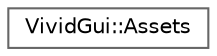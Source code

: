 digraph "Graphical Class Hierarchy"
{
 // LATEX_PDF_SIZE
  bgcolor="transparent";
  edge [fontname=Helvetica,fontsize=10,labelfontname=Helvetica,labelfontsize=10];
  node [fontname=Helvetica,fontsize=10,shape=box,height=0.2,width=0.4];
  rankdir="LR";
  Node0 [label="VividGui::Assets",height=0.2,width=0.4,color="grey40", fillcolor="white", style="filled",URL="$class_vivid_gui_1_1_assets.html",tooltip=" "];
}
